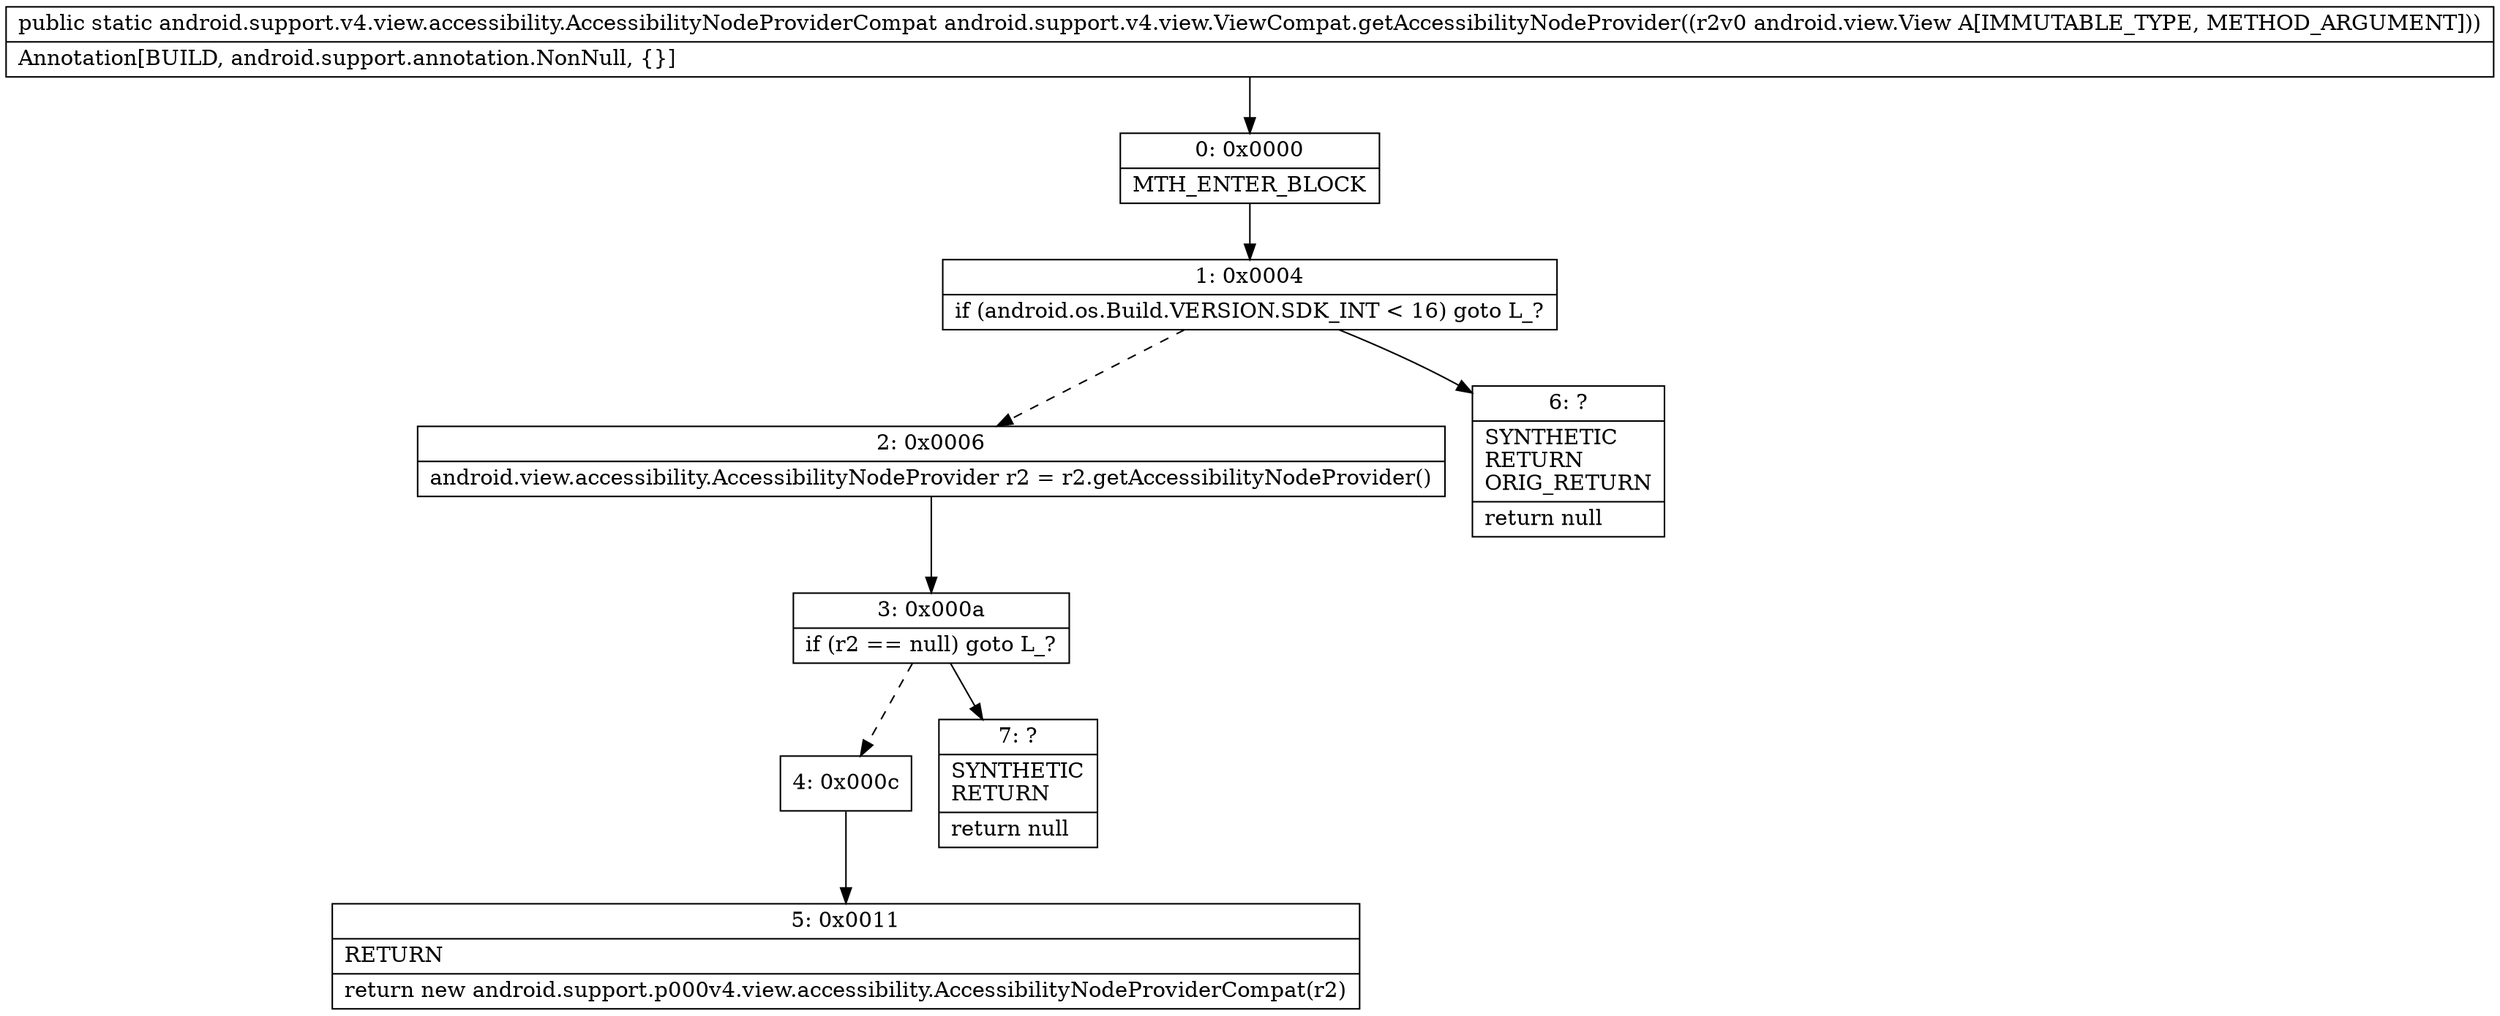 digraph "CFG forandroid.support.v4.view.ViewCompat.getAccessibilityNodeProvider(Landroid\/view\/View;)Landroid\/support\/v4\/view\/accessibility\/AccessibilityNodeProviderCompat;" {
Node_0 [shape=record,label="{0\:\ 0x0000|MTH_ENTER_BLOCK\l}"];
Node_1 [shape=record,label="{1\:\ 0x0004|if (android.os.Build.VERSION.SDK_INT \< 16) goto L_?\l}"];
Node_2 [shape=record,label="{2\:\ 0x0006|android.view.accessibility.AccessibilityNodeProvider r2 = r2.getAccessibilityNodeProvider()\l}"];
Node_3 [shape=record,label="{3\:\ 0x000a|if (r2 == null) goto L_?\l}"];
Node_4 [shape=record,label="{4\:\ 0x000c}"];
Node_5 [shape=record,label="{5\:\ 0x0011|RETURN\l|return new android.support.p000v4.view.accessibility.AccessibilityNodeProviderCompat(r2)\l}"];
Node_6 [shape=record,label="{6\:\ ?|SYNTHETIC\lRETURN\lORIG_RETURN\l|return null\l}"];
Node_7 [shape=record,label="{7\:\ ?|SYNTHETIC\lRETURN\l|return null\l}"];
MethodNode[shape=record,label="{public static android.support.v4.view.accessibility.AccessibilityNodeProviderCompat android.support.v4.view.ViewCompat.getAccessibilityNodeProvider((r2v0 android.view.View A[IMMUTABLE_TYPE, METHOD_ARGUMENT]))  | Annotation[BUILD, android.support.annotation.NonNull, \{\}]\l}"];
MethodNode -> Node_0;
Node_0 -> Node_1;
Node_1 -> Node_2[style=dashed];
Node_1 -> Node_6;
Node_2 -> Node_3;
Node_3 -> Node_4[style=dashed];
Node_3 -> Node_7;
Node_4 -> Node_5;
}


